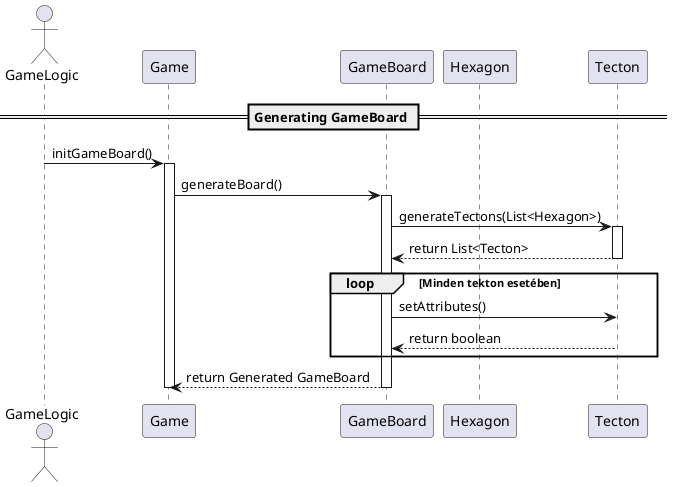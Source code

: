 @startuml
== Generating GameBoard ==

actor GameLogic
participant Game
participant GameBoard
participant Hexagon
participant Tecton

GameLogic -> Game: initGameBoard()
activate Game

Game -> GameBoard: generateBoard()
activate GameBoard

GameBoard -> Tecton: generateTectons(List<Hexagon>)
activate Tecton
Tecton --> GameBoard: return List<Tecton>
deactivate Tecton

loop Minden tekton esetében
    GameBoard -> Tecton: setAttributes()
    Tecton --> GameBoard: return boolean
end

GameBoard --> Game: return Generated GameBoard
deactivate GameBoard
deactivate Game

@enduml
